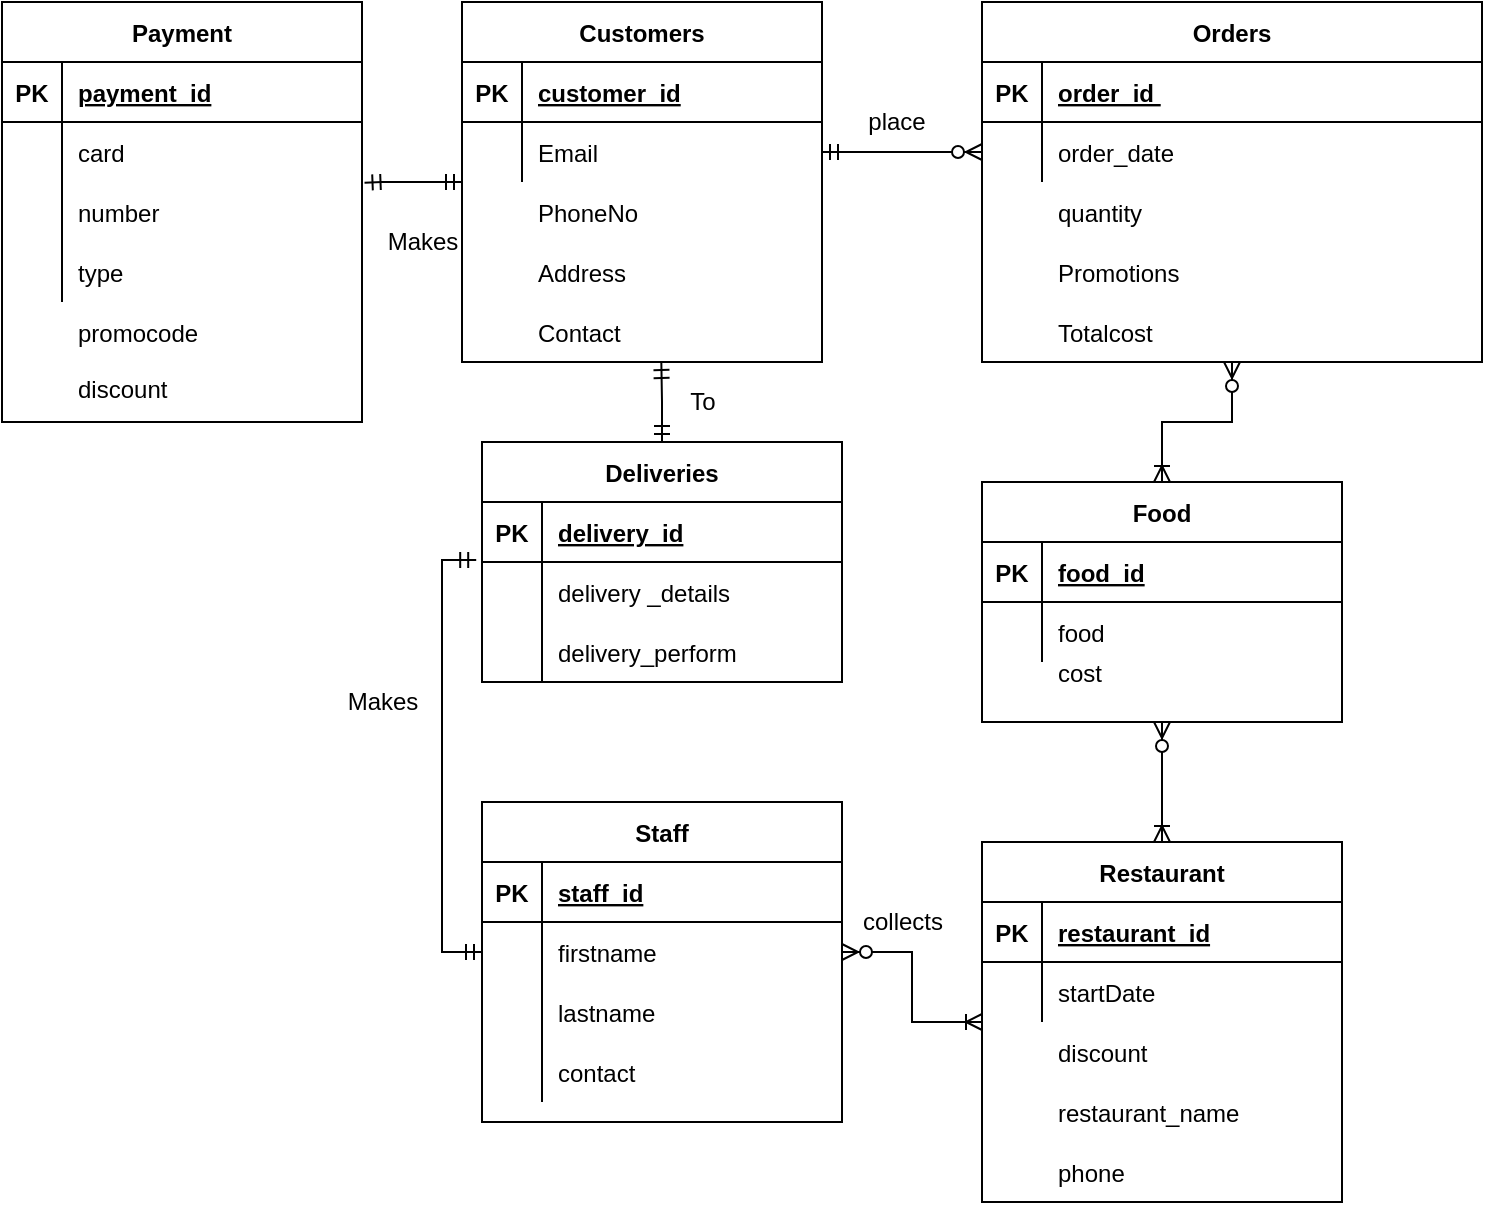<mxfile version="13.6.2" type="github">
  <diagram id="R2lEEEUBdFMjLlhIrx00" name="Page-1">
    <mxGraphModel dx="2158" dy="766" grid="1" gridSize="10" guides="1" tooltips="1" connect="1" arrows="1" fold="1" page="1" pageScale="1" pageWidth="850" pageHeight="1100" math="0" shadow="0" extFonts="Permanent Marker^https://fonts.googleapis.com/css?family=Permanent+Marker">
      <root>
        <mxCell id="0" />
        <mxCell id="1" parent="0" />
        <mxCell id="C-vyLk0tnHw3VtMMgP7b-1" value="" style="edgeStyle=entityRelationEdgeStyle;endArrow=ERzeroToMany;startArrow=ERmandOne;endFill=1;startFill=0;exitX=1;exitY=0.5;exitDx=0;exitDy=0;entryX=0;entryY=0.5;entryDx=0;entryDy=0;" parent="1" source="C-vyLk0tnHw3VtMMgP7b-27" target="C-vyLk0tnHw3VtMMgP7b-9" edge="1">
          <mxGeometry width="100" height="100" relative="1" as="geometry">
            <mxPoint x="340" y="720" as="sourcePoint" />
            <mxPoint x="450" y="195" as="targetPoint" />
          </mxGeometry>
        </mxCell>
        <mxCell id="m1bBSYShYzaY_PxV3mD9-1" value="" style="shape=partialRectangle;collapsible=0;dropTarget=0;pointerEvents=0;fillColor=none;points=[[0,0.5],[1,0.5]];portConstraint=eastwest;top=0;left=0;right=0;bottom=0;" vertex="1" parent="1">
          <mxGeometry x="440" y="210" width="250" height="30" as="geometry" />
        </mxCell>
        <mxCell id="m1bBSYShYzaY_PxV3mD9-2" value="" style="shape=partialRectangle;overflow=hidden;connectable=0;fillColor=none;top=0;left=0;bottom=0;right=0;" vertex="1" parent="m1bBSYShYzaY_PxV3mD9-1">
          <mxGeometry width="30" height="30" as="geometry" />
        </mxCell>
        <mxCell id="m1bBSYShYzaY_PxV3mD9-3" value="quantity" style="shape=partialRectangle;overflow=hidden;connectable=0;fillColor=none;top=0;left=0;bottom=0;right=0;align=left;spacingLeft=6;" vertex="1" parent="m1bBSYShYzaY_PxV3mD9-1">
          <mxGeometry x="30" width="220" height="30" as="geometry" />
        </mxCell>
        <mxCell id="m1bBSYShYzaY_PxV3mD9-4" value="Promotions" style="shape=partialRectangle;overflow=hidden;connectable=0;fillColor=none;top=0;left=0;bottom=0;right=0;align=left;spacingLeft=6;" vertex="1" parent="1">
          <mxGeometry x="470" y="240" width="190" height="30" as="geometry" />
        </mxCell>
        <mxCell id="m1bBSYShYzaY_PxV3mD9-5" value="PhoneNo" style="shape=partialRectangle;overflow=hidden;connectable=0;fillColor=none;top=0;left=0;bottom=0;right=0;align=left;spacingLeft=6;" vertex="1" parent="1">
          <mxGeometry x="210" y="210" width="150" height="30" as="geometry" />
        </mxCell>
        <mxCell id="m1bBSYShYzaY_PxV3mD9-6" value="Address" style="shape=partialRectangle;overflow=hidden;connectable=0;fillColor=none;top=0;left=0;bottom=0;right=0;align=left;spacingLeft=6;" vertex="1" parent="1">
          <mxGeometry x="210" y="240" width="150" height="30" as="geometry" />
        </mxCell>
        <mxCell id="m1bBSYShYzaY_PxV3mD9-96" style="edgeStyle=orthogonalEdgeStyle;rounded=0;orthogonalLoop=1;jettySize=auto;html=1;entryX=1.007;entryY=0.011;entryDx=0;entryDy=0;entryPerimeter=0;startArrow=ERmandOne;startFill=0;endArrow=ERmandOne;endFill=0;" edge="1" parent="1" source="C-vyLk0tnHw3VtMMgP7b-23" target="m1bBSYShYzaY_PxV3mD9-43">
          <mxGeometry relative="1" as="geometry">
            <Array as="points">
              <mxPoint x="140" y="210" />
              <mxPoint x="140" y="210" />
            </Array>
          </mxGeometry>
        </mxCell>
        <mxCell id="C-vyLk0tnHw3VtMMgP7b-23" value="Customers" style="shape=table;startSize=30;container=1;collapsible=1;childLayout=tableLayout;fixedRows=1;rowLines=0;fontStyle=1;align=center;resizeLast=1;" parent="1" vertex="1">
          <mxGeometry x="180" y="120" width="180" height="180" as="geometry" />
        </mxCell>
        <mxCell id="C-vyLk0tnHw3VtMMgP7b-24" value="" style="shape=partialRectangle;collapsible=0;dropTarget=0;pointerEvents=0;fillColor=none;points=[[0,0.5],[1,0.5]];portConstraint=eastwest;top=0;left=0;right=0;bottom=1;" parent="C-vyLk0tnHw3VtMMgP7b-23" vertex="1">
          <mxGeometry y="30" width="180" height="30" as="geometry" />
        </mxCell>
        <mxCell id="C-vyLk0tnHw3VtMMgP7b-25" value="PK" style="shape=partialRectangle;overflow=hidden;connectable=0;fillColor=none;top=0;left=0;bottom=0;right=0;fontStyle=1;" parent="C-vyLk0tnHw3VtMMgP7b-24" vertex="1">
          <mxGeometry width="30" height="30" as="geometry" />
        </mxCell>
        <mxCell id="C-vyLk0tnHw3VtMMgP7b-26" value="customer_id" style="shape=partialRectangle;overflow=hidden;connectable=0;fillColor=none;top=0;left=0;bottom=0;right=0;align=left;spacingLeft=6;fontStyle=5;" parent="C-vyLk0tnHw3VtMMgP7b-24" vertex="1">
          <mxGeometry x="30" width="150" height="30" as="geometry" />
        </mxCell>
        <mxCell id="C-vyLk0tnHw3VtMMgP7b-27" value="" style="shape=partialRectangle;collapsible=0;dropTarget=0;pointerEvents=0;fillColor=none;points=[[0,0.5],[1,0.5]];portConstraint=eastwest;top=0;left=0;right=0;bottom=0;" parent="C-vyLk0tnHw3VtMMgP7b-23" vertex="1">
          <mxGeometry y="60" width="180" height="30" as="geometry" />
        </mxCell>
        <mxCell id="C-vyLk0tnHw3VtMMgP7b-28" value="" style="shape=partialRectangle;overflow=hidden;connectable=0;fillColor=none;top=0;left=0;bottom=0;right=0;" parent="C-vyLk0tnHw3VtMMgP7b-27" vertex="1">
          <mxGeometry width="30" height="30" as="geometry" />
        </mxCell>
        <mxCell id="C-vyLk0tnHw3VtMMgP7b-29" value="Email" style="shape=partialRectangle;overflow=hidden;connectable=0;fillColor=none;top=0;left=0;bottom=0;right=0;align=left;spacingLeft=6;" parent="C-vyLk0tnHw3VtMMgP7b-27" vertex="1">
          <mxGeometry x="30" width="150" height="30" as="geometry" />
        </mxCell>
        <mxCell id="m1bBSYShYzaY_PxV3mD9-98" style="edgeStyle=orthogonalEdgeStyle;rounded=0;orthogonalLoop=1;jettySize=auto;html=1;entryX=0.5;entryY=0;entryDx=0;entryDy=0;startArrow=ERzeroToMany;startFill=1;endArrow=ERoneToMany;endFill=0;" edge="1" parent="1" source="C-vyLk0tnHw3VtMMgP7b-2" target="m1bBSYShYzaY_PxV3mD9-84">
          <mxGeometry relative="1" as="geometry" />
        </mxCell>
        <mxCell id="C-vyLk0tnHw3VtMMgP7b-2" value="Orders" style="shape=table;startSize=30;container=1;collapsible=1;childLayout=tableLayout;fixedRows=1;rowLines=0;fontStyle=1;align=center;resizeLast=1;" parent="1" vertex="1">
          <mxGeometry x="440" y="120" width="250" height="180" as="geometry" />
        </mxCell>
        <mxCell id="C-vyLk0tnHw3VtMMgP7b-3" value="" style="shape=partialRectangle;collapsible=0;dropTarget=0;pointerEvents=0;fillColor=none;points=[[0,0.5],[1,0.5]];portConstraint=eastwest;top=0;left=0;right=0;bottom=1;" parent="C-vyLk0tnHw3VtMMgP7b-2" vertex="1">
          <mxGeometry y="30" width="250" height="30" as="geometry" />
        </mxCell>
        <mxCell id="C-vyLk0tnHw3VtMMgP7b-4" value="PK" style="shape=partialRectangle;overflow=hidden;connectable=0;fillColor=none;top=0;left=0;bottom=0;right=0;fontStyle=1;" parent="C-vyLk0tnHw3VtMMgP7b-3" vertex="1">
          <mxGeometry width="30" height="30" as="geometry" />
        </mxCell>
        <mxCell id="C-vyLk0tnHw3VtMMgP7b-5" value="order_id " style="shape=partialRectangle;overflow=hidden;connectable=0;fillColor=none;top=0;left=0;bottom=0;right=0;align=left;spacingLeft=6;fontStyle=5;" parent="C-vyLk0tnHw3VtMMgP7b-3" vertex="1">
          <mxGeometry x="30" width="220" height="30" as="geometry" />
        </mxCell>
        <mxCell id="C-vyLk0tnHw3VtMMgP7b-9" value="" style="shape=partialRectangle;collapsible=0;dropTarget=0;pointerEvents=0;fillColor=none;points=[[0,0.5],[1,0.5]];portConstraint=eastwest;top=0;left=0;right=0;bottom=0;" parent="C-vyLk0tnHw3VtMMgP7b-2" vertex="1">
          <mxGeometry y="60" width="250" height="30" as="geometry" />
        </mxCell>
        <mxCell id="C-vyLk0tnHw3VtMMgP7b-10" value="" style="shape=partialRectangle;overflow=hidden;connectable=0;fillColor=none;top=0;left=0;bottom=0;right=0;" parent="C-vyLk0tnHw3VtMMgP7b-9" vertex="1">
          <mxGeometry width="30" height="30" as="geometry" />
        </mxCell>
        <mxCell id="C-vyLk0tnHw3VtMMgP7b-11" value="order_date" style="shape=partialRectangle;overflow=hidden;connectable=0;fillColor=none;top=0;left=0;bottom=0;right=0;align=left;spacingLeft=6;" parent="C-vyLk0tnHw3VtMMgP7b-9" vertex="1">
          <mxGeometry x="30" width="220" height="30" as="geometry" />
        </mxCell>
        <mxCell id="m1bBSYShYzaY_PxV3mD9-20" value="Contact" style="shape=partialRectangle;overflow=hidden;connectable=0;fillColor=none;top=0;left=0;bottom=0;right=0;align=left;spacingLeft=6;" vertex="1" parent="1">
          <mxGeometry x="210" y="270" width="150" height="30" as="geometry" />
        </mxCell>
        <mxCell id="m1bBSYShYzaY_PxV3mD9-21" value="place" style="text;html=1;align=center;verticalAlign=middle;resizable=0;points=[];autosize=1;" vertex="1" parent="1">
          <mxGeometry x="377" y="170" width="40" height="20" as="geometry" />
        </mxCell>
        <mxCell id="m1bBSYShYzaY_PxV3mD9-22" value="Totalcost" style="shape=partialRectangle;overflow=hidden;connectable=0;fillColor=none;top=0;left=0;bottom=0;right=0;align=left;spacingLeft=6;" vertex="1" parent="1">
          <mxGeometry x="470" y="270" width="190" height="30" as="geometry" />
        </mxCell>
        <mxCell id="m1bBSYShYzaY_PxV3mD9-67" value="discount" style="shape=partialRectangle;connectable=0;fillColor=none;top=0;left=0;bottom=0;right=0;align=left;spacingLeft=6;overflow=hidden;" vertex="1" parent="1">
          <mxGeometry x="-20" y="298" width="150" height="30" as="geometry" />
        </mxCell>
        <mxCell id="m1bBSYShYzaY_PxV3mD9-68" value="promocode" style="shape=partialRectangle;connectable=0;fillColor=none;top=0;left=0;bottom=0;right=0;align=left;spacingLeft=6;overflow=hidden;" vertex="1" parent="1">
          <mxGeometry x="-20" y="270" width="150" height="30" as="geometry" />
        </mxCell>
        <mxCell id="m1bBSYShYzaY_PxV3mD9-72" style="edgeStyle=orthogonalEdgeStyle;rounded=0;orthogonalLoop=1;jettySize=auto;html=1;exitX=0.5;exitY=0;exitDx=0;exitDy=0;startArrow=ERmandOne;startFill=0;endArrow=ERmandOne;endFill=0;" edge="1" parent="1" source="m1bBSYShYzaY_PxV3mD9-23">
          <mxGeometry relative="1" as="geometry">
            <mxPoint x="279.667" y="300" as="targetPoint" />
          </mxGeometry>
        </mxCell>
        <mxCell id="m1bBSYShYzaY_PxV3mD9-23" value="Deliveries" style="shape=table;startSize=30;container=1;collapsible=1;childLayout=tableLayout;fixedRows=1;rowLines=0;fontStyle=1;align=center;resizeLast=1;" vertex="1" parent="1">
          <mxGeometry x="190" y="340" width="180" height="120" as="geometry" />
        </mxCell>
        <mxCell id="m1bBSYShYzaY_PxV3mD9-24" value="" style="shape=partialRectangle;collapsible=0;dropTarget=0;pointerEvents=0;fillColor=none;top=0;left=0;bottom=1;right=0;points=[[0,0.5],[1,0.5]];portConstraint=eastwest;" vertex="1" parent="m1bBSYShYzaY_PxV3mD9-23">
          <mxGeometry y="30" width="180" height="30" as="geometry" />
        </mxCell>
        <mxCell id="m1bBSYShYzaY_PxV3mD9-25" value="PK" style="shape=partialRectangle;connectable=0;fillColor=none;top=0;left=0;bottom=0;right=0;fontStyle=1;overflow=hidden;" vertex="1" parent="m1bBSYShYzaY_PxV3mD9-24">
          <mxGeometry width="30" height="30" as="geometry" />
        </mxCell>
        <mxCell id="m1bBSYShYzaY_PxV3mD9-26" value="delivery_id" style="shape=partialRectangle;connectable=0;fillColor=none;top=0;left=0;bottom=0;right=0;align=left;spacingLeft=6;fontStyle=5;overflow=hidden;" vertex="1" parent="m1bBSYShYzaY_PxV3mD9-24">
          <mxGeometry x="30" width="150" height="30" as="geometry" />
        </mxCell>
        <mxCell id="m1bBSYShYzaY_PxV3mD9-27" value="" style="shape=partialRectangle;collapsible=0;dropTarget=0;pointerEvents=0;fillColor=none;top=0;left=0;bottom=0;right=0;points=[[0,0.5],[1,0.5]];portConstraint=eastwest;" vertex="1" parent="m1bBSYShYzaY_PxV3mD9-23">
          <mxGeometry y="60" width="180" height="30" as="geometry" />
        </mxCell>
        <mxCell id="m1bBSYShYzaY_PxV3mD9-28" value="" style="shape=partialRectangle;connectable=0;fillColor=none;top=0;left=0;bottom=0;right=0;editable=1;overflow=hidden;" vertex="1" parent="m1bBSYShYzaY_PxV3mD9-27">
          <mxGeometry width="30" height="30" as="geometry" />
        </mxCell>
        <mxCell id="m1bBSYShYzaY_PxV3mD9-29" value="delivery _details" style="shape=partialRectangle;connectable=0;fillColor=none;top=0;left=0;bottom=0;right=0;align=left;spacingLeft=6;overflow=hidden;" vertex="1" parent="m1bBSYShYzaY_PxV3mD9-27">
          <mxGeometry x="30" width="150" height="30" as="geometry" />
        </mxCell>
        <mxCell id="m1bBSYShYzaY_PxV3mD9-30" value="" style="shape=partialRectangle;collapsible=0;dropTarget=0;pointerEvents=0;fillColor=none;top=0;left=0;bottom=0;right=0;points=[[0,0.5],[1,0.5]];portConstraint=eastwest;" vertex="1" parent="m1bBSYShYzaY_PxV3mD9-23">
          <mxGeometry y="90" width="180" height="30" as="geometry" />
        </mxCell>
        <mxCell id="m1bBSYShYzaY_PxV3mD9-31" value="" style="shape=partialRectangle;connectable=0;fillColor=none;top=0;left=0;bottom=0;right=0;editable=1;overflow=hidden;" vertex="1" parent="m1bBSYShYzaY_PxV3mD9-30">
          <mxGeometry width="30" height="30" as="geometry" />
        </mxCell>
        <mxCell id="m1bBSYShYzaY_PxV3mD9-32" value="delivery_perform" style="shape=partialRectangle;connectable=0;fillColor=none;top=0;left=0;bottom=0;right=0;align=left;spacingLeft=6;overflow=hidden;" vertex="1" parent="m1bBSYShYzaY_PxV3mD9-30">
          <mxGeometry x="30" width="150" height="30" as="geometry" />
        </mxCell>
        <mxCell id="m1bBSYShYzaY_PxV3mD9-81" value="discount" style="shape=partialRectangle;overflow=hidden;connectable=0;fillColor=none;top=0;left=0;bottom=0;right=0;align=left;spacingLeft=6;" vertex="1" parent="1">
          <mxGeometry x="470" y="630" width="150" height="30" as="geometry" />
        </mxCell>
        <mxCell id="m1bBSYShYzaY_PxV3mD9-82" value="restaurant_name" style="shape=partialRectangle;overflow=hidden;connectable=0;fillColor=none;top=0;left=0;bottom=0;right=0;align=left;spacingLeft=6;" vertex="1" parent="1">
          <mxGeometry x="470" y="660" width="150" height="30" as="geometry" />
        </mxCell>
        <mxCell id="m1bBSYShYzaY_PxV3mD9-83" value="phone" style="shape=partialRectangle;overflow=hidden;connectable=0;fillColor=none;top=0;left=0;bottom=0;right=0;align=left;spacingLeft=6;" vertex="1" parent="1">
          <mxGeometry x="470" y="690" width="150" height="30" as="geometry" />
        </mxCell>
        <mxCell id="m1bBSYShYzaY_PxV3mD9-91" value="" style="shape=partialRectangle;collapsible=0;dropTarget=0;pointerEvents=0;fillColor=none;points=[[0,0.5],[1,0.5]];portConstraint=eastwest;top=0;left=0;right=0;bottom=0;" vertex="1" parent="1">
          <mxGeometry x="440" y="440" width="180" height="30" as="geometry" />
        </mxCell>
        <mxCell id="m1bBSYShYzaY_PxV3mD9-92" value="" style="shape=partialRectangle;overflow=hidden;connectable=0;fillColor=none;top=0;left=0;bottom=0;right=0;" vertex="1" parent="m1bBSYShYzaY_PxV3mD9-91">
          <mxGeometry width="30" height="30" as="geometry" />
        </mxCell>
        <mxCell id="m1bBSYShYzaY_PxV3mD9-93" value="cost" style="shape=partialRectangle;overflow=hidden;connectable=0;fillColor=none;top=0;left=0;bottom=0;right=0;align=left;spacingLeft=6;" vertex="1" parent="m1bBSYShYzaY_PxV3mD9-91">
          <mxGeometry x="30" width="150" height="30" as="geometry" />
        </mxCell>
        <mxCell id="m1bBSYShYzaY_PxV3mD9-36" value="Payment" style="shape=table;startSize=30;container=1;collapsible=1;childLayout=tableLayout;fixedRows=1;rowLines=0;fontStyle=1;align=center;resizeLast=1;" vertex="1" parent="1">
          <mxGeometry x="-50" y="120" width="180" height="210" as="geometry" />
        </mxCell>
        <mxCell id="m1bBSYShYzaY_PxV3mD9-37" value="" style="shape=partialRectangle;collapsible=0;dropTarget=0;pointerEvents=0;fillColor=none;top=0;left=0;bottom=1;right=0;points=[[0,0.5],[1,0.5]];portConstraint=eastwest;" vertex="1" parent="m1bBSYShYzaY_PxV3mD9-36">
          <mxGeometry y="30" width="180" height="30" as="geometry" />
        </mxCell>
        <mxCell id="m1bBSYShYzaY_PxV3mD9-38" value="PK" style="shape=partialRectangle;connectable=0;fillColor=none;top=0;left=0;bottom=0;right=0;fontStyle=1;overflow=hidden;" vertex="1" parent="m1bBSYShYzaY_PxV3mD9-37">
          <mxGeometry width="30" height="30" as="geometry" />
        </mxCell>
        <mxCell id="m1bBSYShYzaY_PxV3mD9-39" value="payment_id" style="shape=partialRectangle;connectable=0;fillColor=none;top=0;left=0;bottom=0;right=0;align=left;spacingLeft=6;fontStyle=5;overflow=hidden;" vertex="1" parent="m1bBSYShYzaY_PxV3mD9-37">
          <mxGeometry x="30" width="150" height="30" as="geometry" />
        </mxCell>
        <mxCell id="m1bBSYShYzaY_PxV3mD9-40" value="" style="shape=partialRectangle;collapsible=0;dropTarget=0;pointerEvents=0;fillColor=none;top=0;left=0;bottom=0;right=0;points=[[0,0.5],[1,0.5]];portConstraint=eastwest;" vertex="1" parent="m1bBSYShYzaY_PxV3mD9-36">
          <mxGeometry y="60" width="180" height="30" as="geometry" />
        </mxCell>
        <mxCell id="m1bBSYShYzaY_PxV3mD9-41" value="" style="shape=partialRectangle;connectable=0;fillColor=none;top=0;left=0;bottom=0;right=0;editable=1;overflow=hidden;" vertex="1" parent="m1bBSYShYzaY_PxV3mD9-40">
          <mxGeometry width="30" height="30" as="geometry" />
        </mxCell>
        <mxCell id="m1bBSYShYzaY_PxV3mD9-42" value="card" style="shape=partialRectangle;connectable=0;fillColor=none;top=0;left=0;bottom=0;right=0;align=left;spacingLeft=6;overflow=hidden;" vertex="1" parent="m1bBSYShYzaY_PxV3mD9-40">
          <mxGeometry x="30" width="150" height="30" as="geometry" />
        </mxCell>
        <mxCell id="m1bBSYShYzaY_PxV3mD9-43" value="" style="shape=partialRectangle;collapsible=0;dropTarget=0;pointerEvents=0;fillColor=none;top=0;left=0;bottom=0;right=0;points=[[0,0.5],[1,0.5]];portConstraint=eastwest;" vertex="1" parent="m1bBSYShYzaY_PxV3mD9-36">
          <mxGeometry y="90" width="180" height="30" as="geometry" />
        </mxCell>
        <mxCell id="m1bBSYShYzaY_PxV3mD9-44" value="" style="shape=partialRectangle;connectable=0;fillColor=none;top=0;left=0;bottom=0;right=0;editable=1;overflow=hidden;" vertex="1" parent="m1bBSYShYzaY_PxV3mD9-43">
          <mxGeometry width="30" height="30" as="geometry" />
        </mxCell>
        <mxCell id="m1bBSYShYzaY_PxV3mD9-45" value="number" style="shape=partialRectangle;connectable=0;fillColor=none;top=0;left=0;bottom=0;right=0;align=left;spacingLeft=6;overflow=hidden;" vertex="1" parent="m1bBSYShYzaY_PxV3mD9-43">
          <mxGeometry x="30" width="150" height="30" as="geometry" />
        </mxCell>
        <mxCell id="m1bBSYShYzaY_PxV3mD9-46" value="" style="shape=partialRectangle;collapsible=0;dropTarget=0;pointerEvents=0;fillColor=none;top=0;left=0;bottom=0;right=0;points=[[0,0.5],[1,0.5]];portConstraint=eastwest;" vertex="1" parent="m1bBSYShYzaY_PxV3mD9-36">
          <mxGeometry y="120" width="180" height="30" as="geometry" />
        </mxCell>
        <mxCell id="m1bBSYShYzaY_PxV3mD9-47" value="" style="shape=partialRectangle;connectable=0;fillColor=none;top=0;left=0;bottom=0;right=0;editable=1;overflow=hidden;" vertex="1" parent="m1bBSYShYzaY_PxV3mD9-46">
          <mxGeometry width="30" height="30" as="geometry" />
        </mxCell>
        <mxCell id="m1bBSYShYzaY_PxV3mD9-48" value="type" style="shape=partialRectangle;connectable=0;fillColor=none;top=0;left=0;bottom=0;right=0;align=left;spacingLeft=6;overflow=hidden;" vertex="1" parent="m1bBSYShYzaY_PxV3mD9-46">
          <mxGeometry x="30" width="150" height="30" as="geometry" />
        </mxCell>
        <mxCell id="m1bBSYShYzaY_PxV3mD9-7" value="Staff" style="shape=table;startSize=30;container=1;collapsible=1;childLayout=tableLayout;fixedRows=1;rowLines=0;fontStyle=1;align=center;resizeLast=1;" vertex="1" parent="1">
          <mxGeometry x="190" y="520" width="180" height="160" as="geometry" />
        </mxCell>
        <mxCell id="m1bBSYShYzaY_PxV3mD9-8" value="" style="shape=partialRectangle;collapsible=0;dropTarget=0;pointerEvents=0;fillColor=none;top=0;left=0;bottom=1;right=0;points=[[0,0.5],[1,0.5]];portConstraint=eastwest;" vertex="1" parent="m1bBSYShYzaY_PxV3mD9-7">
          <mxGeometry y="30" width="180" height="30" as="geometry" />
        </mxCell>
        <mxCell id="m1bBSYShYzaY_PxV3mD9-9" value="PK" style="shape=partialRectangle;connectable=0;fillColor=none;top=0;left=0;bottom=0;right=0;fontStyle=1;overflow=hidden;" vertex="1" parent="m1bBSYShYzaY_PxV3mD9-8">
          <mxGeometry width="30" height="30" as="geometry" />
        </mxCell>
        <mxCell id="m1bBSYShYzaY_PxV3mD9-10" value="staff_id" style="shape=partialRectangle;connectable=0;fillColor=none;top=0;left=0;bottom=0;right=0;align=left;spacingLeft=6;fontStyle=5;overflow=hidden;" vertex="1" parent="m1bBSYShYzaY_PxV3mD9-8">
          <mxGeometry x="30" width="150" height="30" as="geometry" />
        </mxCell>
        <mxCell id="m1bBSYShYzaY_PxV3mD9-11" value="" style="shape=partialRectangle;collapsible=0;dropTarget=0;pointerEvents=0;fillColor=none;top=0;left=0;bottom=0;right=0;points=[[0,0.5],[1,0.5]];portConstraint=eastwest;" vertex="1" parent="m1bBSYShYzaY_PxV3mD9-7">
          <mxGeometry y="60" width="180" height="30" as="geometry" />
        </mxCell>
        <mxCell id="m1bBSYShYzaY_PxV3mD9-12" value="" style="shape=partialRectangle;connectable=0;fillColor=none;top=0;left=0;bottom=0;right=0;editable=1;overflow=hidden;" vertex="1" parent="m1bBSYShYzaY_PxV3mD9-11">
          <mxGeometry width="30" height="30" as="geometry" />
        </mxCell>
        <mxCell id="m1bBSYShYzaY_PxV3mD9-13" value="firstname" style="shape=partialRectangle;connectable=0;fillColor=none;top=0;left=0;bottom=0;right=0;align=left;spacingLeft=6;overflow=hidden;" vertex="1" parent="m1bBSYShYzaY_PxV3mD9-11">
          <mxGeometry x="30" width="150" height="30" as="geometry" />
        </mxCell>
        <mxCell id="m1bBSYShYzaY_PxV3mD9-14" value="" style="shape=partialRectangle;collapsible=0;dropTarget=0;pointerEvents=0;fillColor=none;top=0;left=0;bottom=0;right=0;points=[[0,0.5],[1,0.5]];portConstraint=eastwest;" vertex="1" parent="m1bBSYShYzaY_PxV3mD9-7">
          <mxGeometry y="90" width="180" height="30" as="geometry" />
        </mxCell>
        <mxCell id="m1bBSYShYzaY_PxV3mD9-15" value="" style="shape=partialRectangle;connectable=0;fillColor=none;top=0;left=0;bottom=0;right=0;editable=1;overflow=hidden;" vertex="1" parent="m1bBSYShYzaY_PxV3mD9-14">
          <mxGeometry width="30" height="30" as="geometry" />
        </mxCell>
        <mxCell id="m1bBSYShYzaY_PxV3mD9-16" value="lastname" style="shape=partialRectangle;connectable=0;fillColor=none;top=0;left=0;bottom=0;right=0;align=left;spacingLeft=6;overflow=hidden;" vertex="1" parent="m1bBSYShYzaY_PxV3mD9-14">
          <mxGeometry x="30" width="150" height="30" as="geometry" />
        </mxCell>
        <mxCell id="m1bBSYShYzaY_PxV3mD9-17" value="" style="shape=partialRectangle;collapsible=0;dropTarget=0;pointerEvents=0;fillColor=none;top=0;left=0;bottom=0;right=0;points=[[0,0.5],[1,0.5]];portConstraint=eastwest;" vertex="1" parent="m1bBSYShYzaY_PxV3mD9-7">
          <mxGeometry y="120" width="180" height="30" as="geometry" />
        </mxCell>
        <mxCell id="m1bBSYShYzaY_PxV3mD9-18" value="" style="shape=partialRectangle;connectable=0;fillColor=none;top=0;left=0;bottom=0;right=0;editable=1;overflow=hidden;" vertex="1" parent="m1bBSYShYzaY_PxV3mD9-17">
          <mxGeometry width="30" height="30" as="geometry" />
        </mxCell>
        <mxCell id="m1bBSYShYzaY_PxV3mD9-19" value="contact" style="shape=partialRectangle;connectable=0;fillColor=none;top=0;left=0;bottom=0;right=0;align=left;spacingLeft=6;overflow=hidden;" vertex="1" parent="m1bBSYShYzaY_PxV3mD9-17">
          <mxGeometry x="30" width="150" height="30" as="geometry" />
        </mxCell>
        <mxCell id="m1bBSYShYzaY_PxV3mD9-95" style="edgeStyle=orthogonalEdgeStyle;rounded=0;orthogonalLoop=1;jettySize=auto;html=1;entryX=-0.016;entryY=-0.017;entryDx=0;entryDy=0;entryPerimeter=0;startArrow=ERmandOne;startFill=0;endArrow=ERmandOne;endFill=0;" edge="1" parent="1" source="m1bBSYShYzaY_PxV3mD9-11" target="m1bBSYShYzaY_PxV3mD9-27">
          <mxGeometry relative="1" as="geometry">
            <Array as="points">
              <mxPoint x="170" y="595" />
              <mxPoint x="170" y="399" />
              <mxPoint x="187" y="399" />
            </Array>
          </mxGeometry>
        </mxCell>
        <mxCell id="m1bBSYShYzaY_PxV3mD9-97" value="Makes" style="text;html=1;align=center;verticalAlign=middle;resizable=0;points=[];autosize=1;" vertex="1" parent="1">
          <mxGeometry x="115" y="460" width="50" height="20" as="geometry" />
        </mxCell>
        <mxCell id="m1bBSYShYzaY_PxV3mD9-74" value="Restaurant" style="shape=table;startSize=30;container=1;collapsible=1;childLayout=tableLayout;fixedRows=1;rowLines=0;fontStyle=1;align=center;resizeLast=1;" vertex="1" parent="1">
          <mxGeometry x="440" y="540" width="180" height="180" as="geometry" />
        </mxCell>
        <mxCell id="m1bBSYShYzaY_PxV3mD9-75" value="" style="shape=partialRectangle;collapsible=0;dropTarget=0;pointerEvents=0;fillColor=none;points=[[0,0.5],[1,0.5]];portConstraint=eastwest;top=0;left=0;right=0;bottom=1;" vertex="1" parent="m1bBSYShYzaY_PxV3mD9-74">
          <mxGeometry y="30" width="180" height="30" as="geometry" />
        </mxCell>
        <mxCell id="m1bBSYShYzaY_PxV3mD9-76" value="PK" style="shape=partialRectangle;overflow=hidden;connectable=0;fillColor=none;top=0;left=0;bottom=0;right=0;fontStyle=1;" vertex="1" parent="m1bBSYShYzaY_PxV3mD9-75">
          <mxGeometry width="30" height="30" as="geometry" />
        </mxCell>
        <mxCell id="m1bBSYShYzaY_PxV3mD9-77" value="restaurant_id" style="shape=partialRectangle;overflow=hidden;connectable=0;fillColor=none;top=0;left=0;bottom=0;right=0;align=left;spacingLeft=6;fontStyle=5;" vertex="1" parent="m1bBSYShYzaY_PxV3mD9-75">
          <mxGeometry x="30" width="150" height="30" as="geometry" />
        </mxCell>
        <mxCell id="m1bBSYShYzaY_PxV3mD9-78" value="" style="shape=partialRectangle;collapsible=0;dropTarget=0;pointerEvents=0;fillColor=none;points=[[0,0.5],[1,0.5]];portConstraint=eastwest;top=0;left=0;right=0;bottom=0;" vertex="1" parent="m1bBSYShYzaY_PxV3mD9-74">
          <mxGeometry y="60" width="180" height="30" as="geometry" />
        </mxCell>
        <mxCell id="m1bBSYShYzaY_PxV3mD9-79" value="" style="shape=partialRectangle;overflow=hidden;connectable=0;fillColor=none;top=0;left=0;bottom=0;right=0;" vertex="1" parent="m1bBSYShYzaY_PxV3mD9-78">
          <mxGeometry width="30" height="30" as="geometry" />
        </mxCell>
        <mxCell id="m1bBSYShYzaY_PxV3mD9-80" value="startDate" style="shape=partialRectangle;overflow=hidden;connectable=0;fillColor=none;top=0;left=0;bottom=0;right=0;align=left;spacingLeft=6;" vertex="1" parent="m1bBSYShYzaY_PxV3mD9-78">
          <mxGeometry x="30" width="150" height="30" as="geometry" />
        </mxCell>
        <mxCell id="m1bBSYShYzaY_PxV3mD9-99" style="edgeStyle=orthogonalEdgeStyle;rounded=0;orthogonalLoop=1;jettySize=auto;html=1;entryX=0.5;entryY=0;entryDx=0;entryDy=0;startArrow=ERzeroToMany;startFill=1;endArrow=ERoneToMany;endFill=0;" edge="1" parent="1" source="m1bBSYShYzaY_PxV3mD9-84" target="m1bBSYShYzaY_PxV3mD9-74">
          <mxGeometry relative="1" as="geometry" />
        </mxCell>
        <mxCell id="m1bBSYShYzaY_PxV3mD9-84" value="Food" style="shape=table;startSize=30;container=1;collapsible=1;childLayout=tableLayout;fixedRows=1;rowLines=0;fontStyle=1;align=center;resizeLast=1;" vertex="1" parent="1">
          <mxGeometry x="440" y="360" width="180" height="120" as="geometry" />
        </mxCell>
        <mxCell id="m1bBSYShYzaY_PxV3mD9-85" value="" style="shape=partialRectangle;collapsible=0;dropTarget=0;pointerEvents=0;fillColor=none;points=[[0,0.5],[1,0.5]];portConstraint=eastwest;top=0;left=0;right=0;bottom=1;" vertex="1" parent="m1bBSYShYzaY_PxV3mD9-84">
          <mxGeometry y="30" width="180" height="30" as="geometry" />
        </mxCell>
        <mxCell id="m1bBSYShYzaY_PxV3mD9-86" value="PK" style="shape=partialRectangle;overflow=hidden;connectable=0;fillColor=none;top=0;left=0;bottom=0;right=0;fontStyle=1;" vertex="1" parent="m1bBSYShYzaY_PxV3mD9-85">
          <mxGeometry width="30" height="30" as="geometry" />
        </mxCell>
        <mxCell id="m1bBSYShYzaY_PxV3mD9-87" value="food_id" style="shape=partialRectangle;overflow=hidden;connectable=0;fillColor=none;top=0;left=0;bottom=0;right=0;align=left;spacingLeft=6;fontStyle=5;" vertex="1" parent="m1bBSYShYzaY_PxV3mD9-85">
          <mxGeometry x="30" width="150" height="30" as="geometry" />
        </mxCell>
        <mxCell id="m1bBSYShYzaY_PxV3mD9-88" value="" style="shape=partialRectangle;collapsible=0;dropTarget=0;pointerEvents=0;fillColor=none;points=[[0,0.5],[1,0.5]];portConstraint=eastwest;top=0;left=0;right=0;bottom=0;" vertex="1" parent="m1bBSYShYzaY_PxV3mD9-84">
          <mxGeometry y="60" width="180" height="30" as="geometry" />
        </mxCell>
        <mxCell id="m1bBSYShYzaY_PxV3mD9-89" value="" style="shape=partialRectangle;overflow=hidden;connectable=0;fillColor=none;top=0;left=0;bottom=0;right=0;" vertex="1" parent="m1bBSYShYzaY_PxV3mD9-88">
          <mxGeometry width="30" height="30" as="geometry" />
        </mxCell>
        <mxCell id="m1bBSYShYzaY_PxV3mD9-90" value="food" style="shape=partialRectangle;overflow=hidden;connectable=0;fillColor=none;top=0;left=0;bottom=0;right=0;align=left;spacingLeft=6;" vertex="1" parent="m1bBSYShYzaY_PxV3mD9-88">
          <mxGeometry x="30" width="150" height="30" as="geometry" />
        </mxCell>
        <mxCell id="m1bBSYShYzaY_PxV3mD9-100" value="To" style="text;html=1;align=center;verticalAlign=middle;resizable=0;points=[];autosize=1;" vertex="1" parent="1">
          <mxGeometry x="285" y="310" width="30" height="20" as="geometry" />
        </mxCell>
        <mxCell id="m1bBSYShYzaY_PxV3mD9-101" value="Makes" style="text;html=1;align=center;verticalAlign=middle;resizable=0;points=[];autosize=1;" vertex="1" parent="1">
          <mxGeometry x="135" y="230" width="50" height="20" as="geometry" />
        </mxCell>
        <mxCell id="m1bBSYShYzaY_PxV3mD9-103" style="edgeStyle=orthogonalEdgeStyle;rounded=0;orthogonalLoop=1;jettySize=auto;html=1;entryX=0;entryY=0.5;entryDx=0;entryDy=0;startArrow=ERzeroToMany;startFill=1;endArrow=ERoneToMany;endFill=0;" edge="1" parent="1" source="m1bBSYShYzaY_PxV3mD9-11" target="m1bBSYShYzaY_PxV3mD9-74">
          <mxGeometry relative="1" as="geometry" />
        </mxCell>
        <mxCell id="m1bBSYShYzaY_PxV3mD9-104" value="collects" style="text;html=1;align=center;verticalAlign=middle;resizable=0;points=[];autosize=1;" vertex="1" parent="1">
          <mxGeometry x="370" y="570" width="60" height="20" as="geometry" />
        </mxCell>
      </root>
    </mxGraphModel>
  </diagram>
</mxfile>
